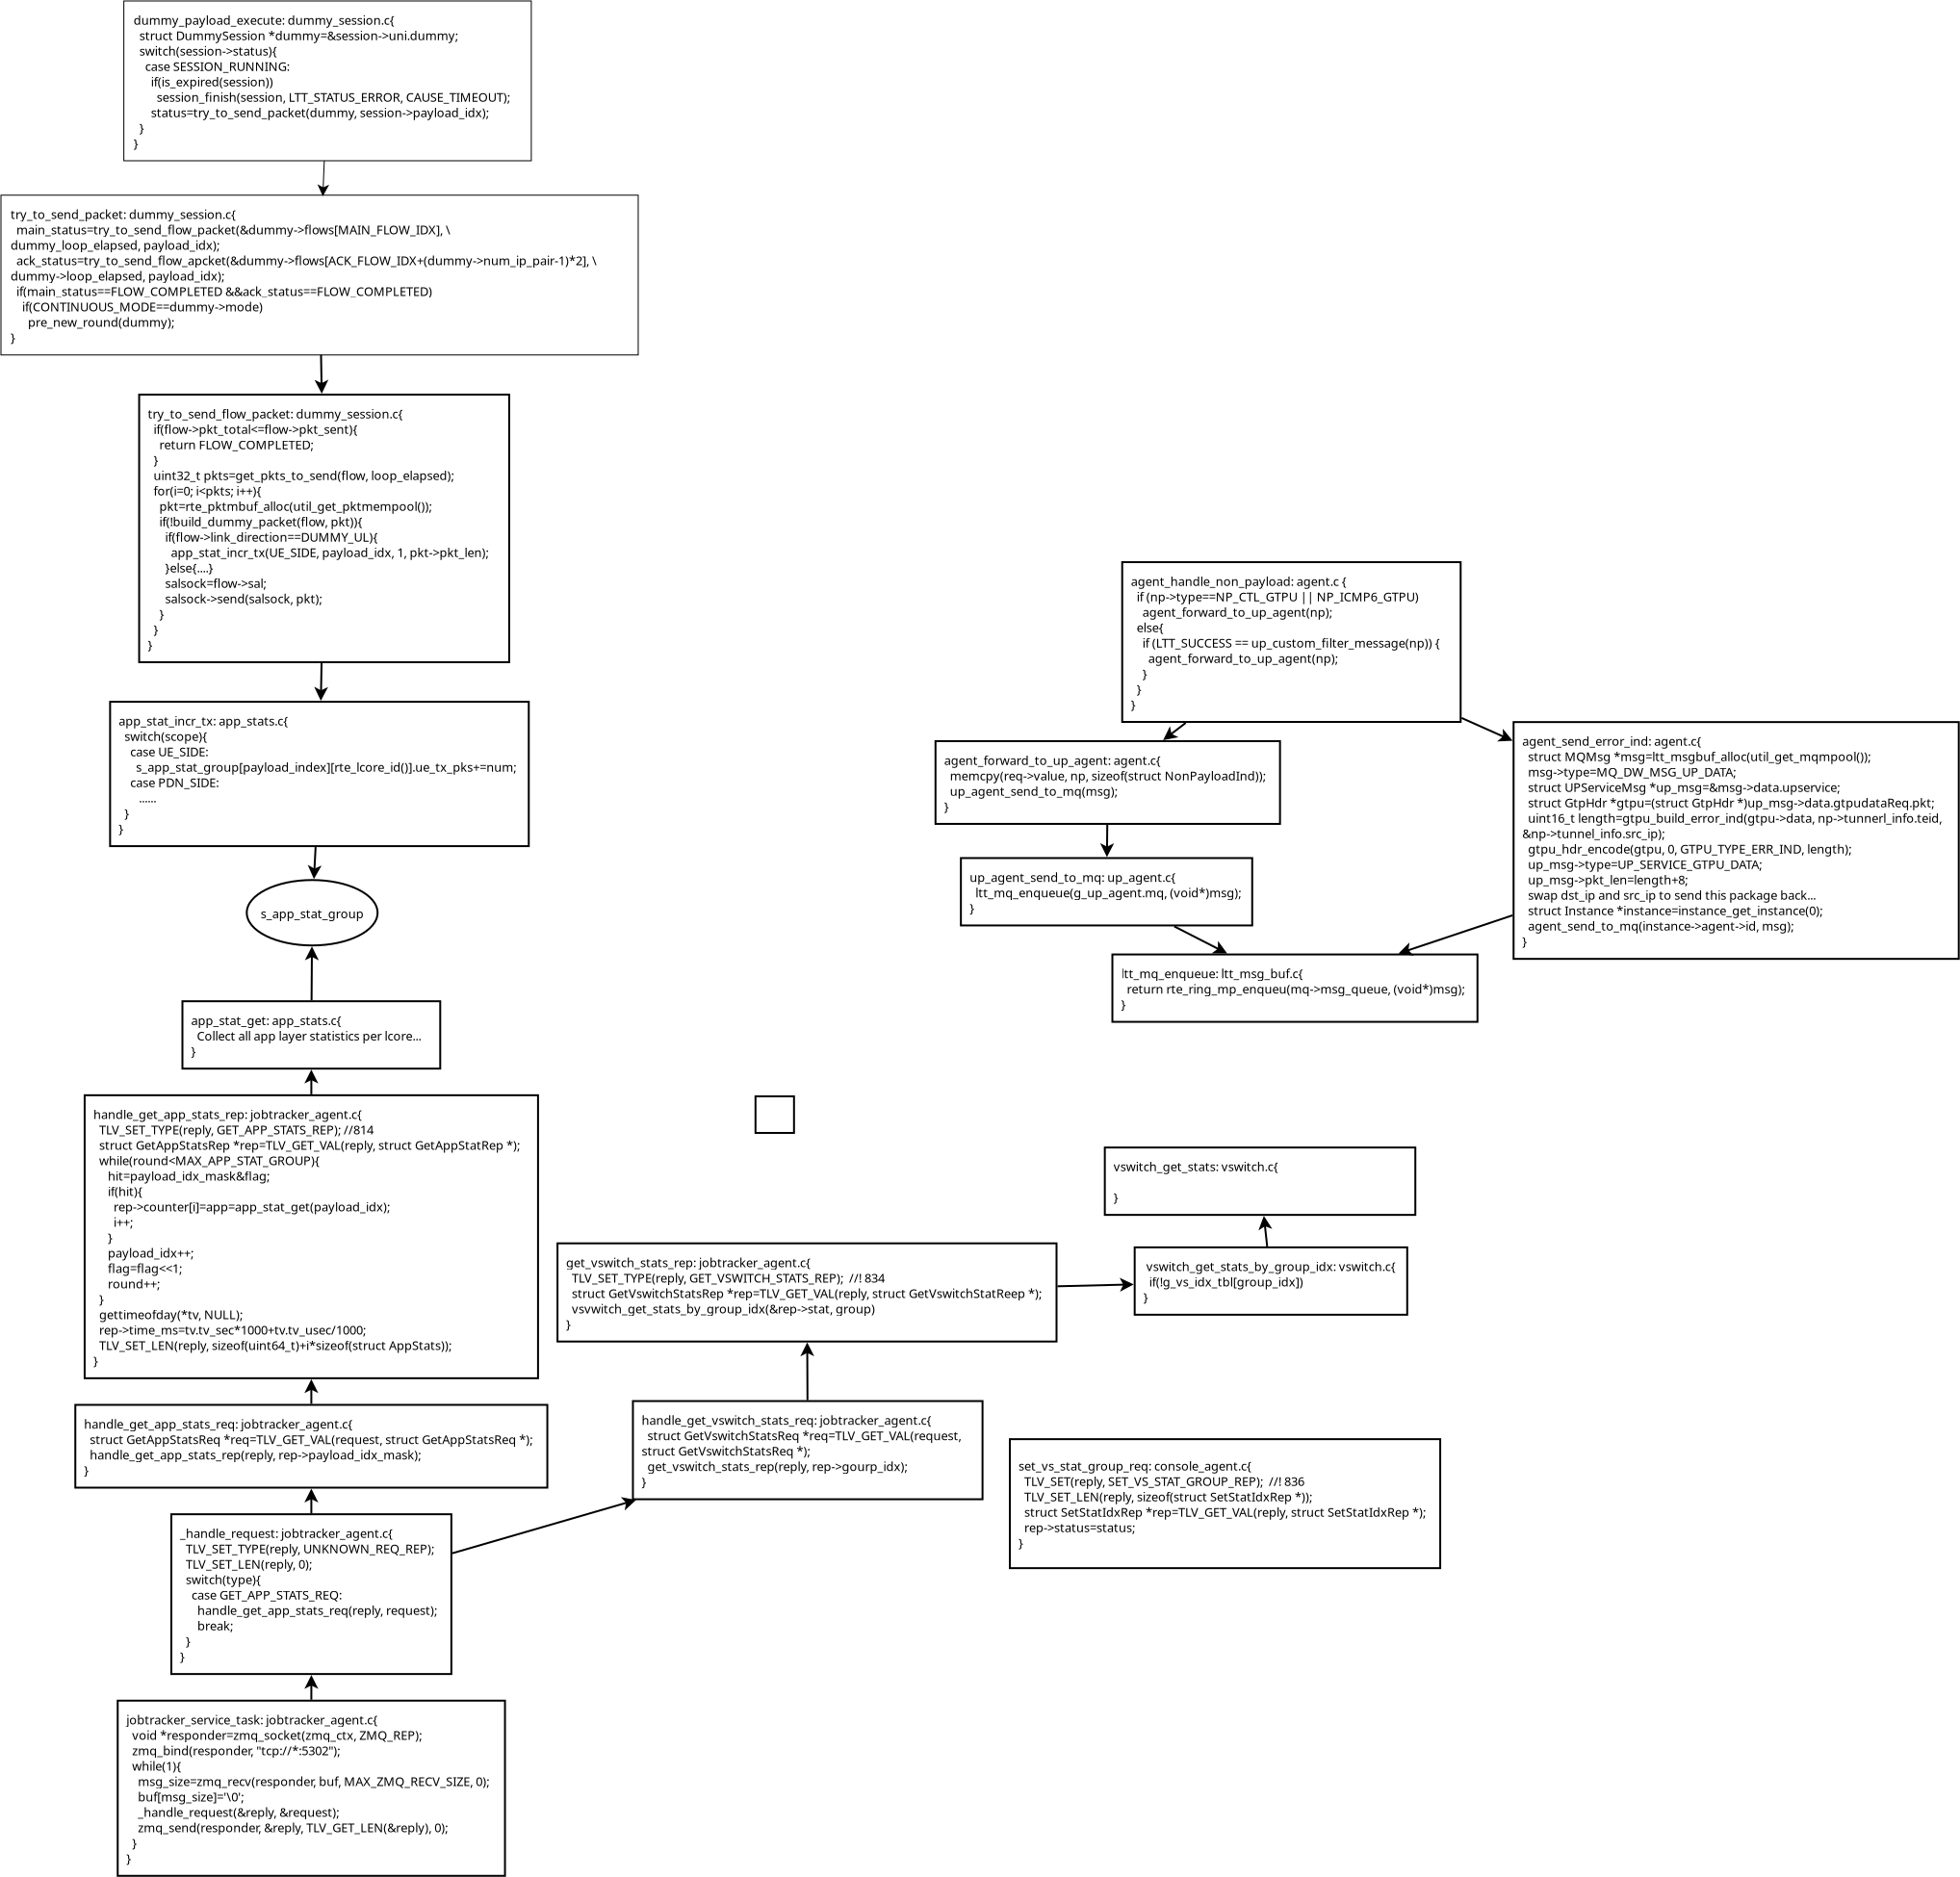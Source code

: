 <?xml version="1.0" encoding="UTF-8"?>
<dia:diagram xmlns:dia="http://www.lysator.liu.se/~alla/dia/">
  <dia:layer name="Background" visible="true" active="true">
    <dia:object type="Flowchart - Box" version="0" id="O0">
      <dia:attribute name="obj_pos">
        <dia:point val="106.946,60.176"/>
      </dia:attribute>
      <dia:attribute name="obj_bb">
        <dia:rectangle val="106.896,60.127;129.174,66.927"/>
      </dia:attribute>
      <dia:attribute name="elem_corner">
        <dia:point val="106.946,60.176"/>
      </dia:attribute>
      <dia:attribute name="elem_width">
        <dia:real val="22.178"/>
      </dia:attribute>
      <dia:attribute name="elem_height">
        <dia:real val="6.7"/>
      </dia:attribute>
      <dia:attribute name="border_width">
        <dia:real val="0.1"/>
      </dia:attribute>
      <dia:attribute name="show_background">
        <dia:boolean val="true"/>
      </dia:attribute>
      <dia:attribute name="padding">
        <dia:real val="0.5"/>
      </dia:attribute>
      <dia:attribute name="text">
        <dia:composite type="text">
          <dia:attribute name="string">
            <dia:string>#set_vs_stat_group_req: console_agent.c{
  TLV_SET(reply, SET_VS_STAT_GROUP_REP);  //! 836
  TLV_SET_LEN(reply, sizeof(struct SetStatIdxRep *));
  struct SetStatIdxRep *rep=TLV_GET_VAL(reply, struct SetStatIdxRep *);
  rep-&gt;status=status;
}#</dia:string>
          </dia:attribute>
          <dia:attribute name="font">
            <dia:font family="sans" style="0" name="Helvetica"/>
          </dia:attribute>
          <dia:attribute name="height">
            <dia:real val="0.8"/>
          </dia:attribute>
          <dia:attribute name="pos">
            <dia:point val="107.396,61.767"/>
          </dia:attribute>
          <dia:attribute name="color">
            <dia:color val="#000000"/>
          </dia:attribute>
          <dia:attribute name="alignment">
            <dia:enum val="0"/>
          </dia:attribute>
        </dia:composite>
      </dia:attribute>
    </dia:object>
    <dia:object type="Flowchart - Box" version="0" id="O1">
      <dia:attribute name="obj_pos">
        <dia:point val="83.608,50.004"/>
      </dia:attribute>
      <dia:attribute name="obj_bb">
        <dia:rectangle val="83.558,49.954;109.088,55.154"/>
      </dia:attribute>
      <dia:attribute name="elem_corner">
        <dia:point val="83.608,50.004"/>
      </dia:attribute>
      <dia:attribute name="elem_width">
        <dia:real val="25.43"/>
      </dia:attribute>
      <dia:attribute name="elem_height">
        <dia:real val="5.1"/>
      </dia:attribute>
      <dia:attribute name="border_width">
        <dia:real val="0.1"/>
      </dia:attribute>
      <dia:attribute name="show_background">
        <dia:boolean val="true"/>
      </dia:attribute>
      <dia:attribute name="padding">
        <dia:real val="0.5"/>
      </dia:attribute>
      <dia:attribute name="text">
        <dia:composite type="text">
          <dia:attribute name="string">
            <dia:string>#get_vswitch_stats_rep: jobtracker_agent.c{
  TLV_SET_TYPE(reply, GET_VSWITCH_STATS_REP);  //! 834
  struct GetVswitchStatsRep *rep=TLV_GET_VAL(reply, struct GetVswitchStatReep *);
  vsvwitch_get_stats_by_group_idx(&amp;rep-&gt;stat, group)
}#</dia:string>
          </dia:attribute>
          <dia:attribute name="font">
            <dia:font family="sans" style="0" name="Helvetica"/>
          </dia:attribute>
          <dia:attribute name="height">
            <dia:real val="0.8"/>
          </dia:attribute>
          <dia:attribute name="pos">
            <dia:point val="84.058,51.194"/>
          </dia:attribute>
          <dia:attribute name="color">
            <dia:color val="#000000"/>
          </dia:attribute>
          <dia:attribute name="alignment">
            <dia:enum val="0"/>
          </dia:attribute>
        </dia:composite>
      </dia:attribute>
    </dia:object>
    <dia:object type="Flowchart - Box" version="0" id="O2">
      <dia:attribute name="obj_pos">
        <dia:point val="133.316,22.927"/>
      </dia:attribute>
      <dia:attribute name="obj_bb">
        <dia:rectangle val="133.266,22.878;155.898,35.278"/>
      </dia:attribute>
      <dia:attribute name="elem_corner">
        <dia:point val="133.316,22.927"/>
      </dia:attribute>
      <dia:attribute name="elem_width">
        <dia:real val="22.533"/>
      </dia:attribute>
      <dia:attribute name="elem_height">
        <dia:real val="12.3"/>
      </dia:attribute>
      <dia:attribute name="border_width">
        <dia:real val="0.1"/>
      </dia:attribute>
      <dia:attribute name="show_background">
        <dia:boolean val="true"/>
      </dia:attribute>
      <dia:attribute name="padding">
        <dia:real val="0.5"/>
      </dia:attribute>
      <dia:attribute name="text">
        <dia:composite type="text">
          <dia:attribute name="string">
            <dia:string>#agent_send_error_ind: agent.c{
  struct MQMsg *msg=ltt_msgbuf_alloc(util_get_mqmpool());
  msg-&gt;type=MQ_DW_MSG_UP_DATA;
  struct UPServiceMsg *up_msg=&amp;msg-&gt;data.upservice;
  struct GtpHdr *gtpu=(struct GtpHdr *)up_msg-&gt;data.gtpudataReq.pkt;
  uint16_t length=gtpu_build_error_ind(gtpu-&gt;data, np-&gt;tunnerl_info.teid, 
&amp;np-&gt;tunnel_info.src_ip);
  gtpu_hdr_encode(gtpu, 0, GTPU_TYPE_ERR_IND, length);
  up_msg-&gt;type=UP_SERVICE_GTPU_DATA;
  up_msg-&gt;pkt_len=length+8;
  swap dst_ip and src_ip to send this package back...
  struct Instance *instance=instance_get_instance(0);
  agent_send_to_mq(instance-&gt;agent-&gt;id, msg);
}#</dia:string>
          </dia:attribute>
          <dia:attribute name="font">
            <dia:font family="sans" style="0" name="Helvetica"/>
          </dia:attribute>
          <dia:attribute name="height">
            <dia:real val="0.8"/>
          </dia:attribute>
          <dia:attribute name="pos">
            <dia:point val="133.766,24.117"/>
          </dia:attribute>
          <dia:attribute name="color">
            <dia:color val="#000000"/>
          </dia:attribute>
          <dia:attribute name="alignment">
            <dia:enum val="0"/>
          </dia:attribute>
        </dia:composite>
      </dia:attribute>
    </dia:object>
    <dia:object type="Flowchart - Box" version="0" id="O3">
      <dia:attribute name="obj_pos">
        <dia:point val="64.123,37.428"/>
      </dia:attribute>
      <dia:attribute name="obj_bb">
        <dia:rectangle val="64.073,37.379;77.083,40.978"/>
      </dia:attribute>
      <dia:attribute name="elem_corner">
        <dia:point val="64.123,37.428"/>
      </dia:attribute>
      <dia:attribute name="elem_width">
        <dia:real val="12.91"/>
      </dia:attribute>
      <dia:attribute name="elem_height">
        <dia:real val="3.5"/>
      </dia:attribute>
      <dia:attribute name="border_width">
        <dia:real val="0.1"/>
      </dia:attribute>
      <dia:attribute name="show_background">
        <dia:boolean val="true"/>
      </dia:attribute>
      <dia:attribute name="padding">
        <dia:real val="0.5"/>
      </dia:attribute>
      <dia:attribute name="text">
        <dia:composite type="text">
          <dia:attribute name="string">
            <dia:string>#app_stat_get: app_stats.c{
  Collect all app layer statistics per lcore...
}#</dia:string>
          </dia:attribute>
          <dia:attribute name="font">
            <dia:font family="sans" style="0" name="Helvetica"/>
          </dia:attribute>
          <dia:attribute name="height">
            <dia:real val="0.8"/>
          </dia:attribute>
          <dia:attribute name="pos">
            <dia:point val="64.573,38.618"/>
          </dia:attribute>
          <dia:attribute name="color">
            <dia:color val="#000000"/>
          </dia:attribute>
          <dia:attribute name="alignment">
            <dia:enum val="0"/>
          </dia:attribute>
        </dia:composite>
      </dia:attribute>
    </dia:object>
    <dia:object type="Flowchart - Box" version="0" id="O4">
      <dia:attribute name="obj_pos">
        <dia:point val="58.995,42.311"/>
      </dia:attribute>
      <dia:attribute name="obj_bb">
        <dia:rectangle val="58.945,42.261;82.212,57.061"/>
      </dia:attribute>
      <dia:attribute name="elem_corner">
        <dia:point val="58.995,42.311"/>
      </dia:attribute>
      <dia:attribute name="elem_width">
        <dia:real val="23.168"/>
      </dia:attribute>
      <dia:attribute name="elem_height">
        <dia:real val="14.7"/>
      </dia:attribute>
      <dia:attribute name="border_width">
        <dia:real val="0.1"/>
      </dia:attribute>
      <dia:attribute name="show_background">
        <dia:boolean val="true"/>
      </dia:attribute>
      <dia:attribute name="padding">
        <dia:real val="0.5"/>
      </dia:attribute>
      <dia:attribute name="text">
        <dia:composite type="text">
          <dia:attribute name="string">
            <dia:string>#handle_get_app_stats_rep: jobtracker_agent.c{
  TLV_SET_TYPE(reply, GET_APP_STATS_REP); //814
  struct GetAppStatsRep *rep=TLV_GET_VAL(reply, struct GetAppStatRep *); 
  while(round&lt;MAX_APP_STAT_GROUP){
     hit=payload_idx_mask&amp;flag;
     if(hit){
       rep-&gt;counter[i]=app=app_stat_get(payload_idx);
       i++;
     }
     payload_idx++;
     flag=flag&lt;&lt;1;
     round++;
  }
  gettimeofday(*tv, NULL);
  rep-&gt;time_ms=tv.tv_sec*1000+tv.tv_usec/1000;
  TLV_SET_LEN(reply, sizeof(uint64_t)+i*sizeof(struct AppStats));
}#</dia:string>
          </dia:attribute>
          <dia:attribute name="font">
            <dia:font family="sans" style="0" name="Helvetica"/>
          </dia:attribute>
          <dia:attribute name="height">
            <dia:real val="0.8"/>
          </dia:attribute>
          <dia:attribute name="pos">
            <dia:point val="59.445,43.501"/>
          </dia:attribute>
          <dia:attribute name="color">
            <dia:color val="#000000"/>
          </dia:attribute>
          <dia:attribute name="alignment">
            <dia:enum val="0"/>
          </dia:attribute>
        </dia:composite>
      </dia:attribute>
    </dia:object>
    <dia:object type="Standard - Line" version="0" id="O5">
      <dia:attribute name="obj_pos">
        <dia:point val="70.578,42.261"/>
      </dia:attribute>
      <dia:attribute name="obj_bb">
        <dia:rectangle val="70.216,40.867;70.94,42.311"/>
      </dia:attribute>
      <dia:attribute name="conn_endpoints">
        <dia:point val="70.578,42.261"/>
        <dia:point val="70.578,40.978"/>
      </dia:attribute>
      <dia:attribute name="numcp">
        <dia:int val="1"/>
      </dia:attribute>
      <dia:attribute name="end_arrow">
        <dia:enum val="22"/>
      </dia:attribute>
      <dia:attribute name="end_arrow_length">
        <dia:real val="0.5"/>
      </dia:attribute>
      <dia:attribute name="end_arrow_width">
        <dia:real val="0.5"/>
      </dia:attribute>
      <dia:connections>
        <dia:connection handle="0" to="O4" connection="16"/>
        <dia:connection handle="1" to="O3" connection="16"/>
      </dia:connections>
    </dia:object>
    <dia:object type="Flowchart - Box" version="0" id="O6">
      <dia:attribute name="obj_pos">
        <dia:point val="58.588,58.394"/>
      </dia:attribute>
      <dia:attribute name="obj_bb">
        <dia:rectangle val="58.538,58.343;82.618,62.743"/>
      </dia:attribute>
      <dia:attribute name="elem_corner">
        <dia:point val="58.588,58.394"/>
      </dia:attribute>
      <dia:attribute name="elem_width">
        <dia:real val="23.98"/>
      </dia:attribute>
      <dia:attribute name="elem_height">
        <dia:real val="4.3"/>
      </dia:attribute>
      <dia:attribute name="border_width">
        <dia:real val="0.1"/>
      </dia:attribute>
      <dia:attribute name="show_background">
        <dia:boolean val="true"/>
      </dia:attribute>
      <dia:attribute name="padding">
        <dia:real val="0.5"/>
      </dia:attribute>
      <dia:attribute name="text">
        <dia:composite type="text">
          <dia:attribute name="string">
            <dia:string>#handle_get_app_stats_req: jobtracker_agent.c{
  struct GetAppStatsReq *req=TLV_GET_VAL(request, struct GetAppStatsReq *);
  handle_get_app_stats_rep(reply, rep-&gt;payload_idx_mask);
}#</dia:string>
          </dia:attribute>
          <dia:attribute name="font">
            <dia:font family="sans" style="0" name="Helvetica"/>
          </dia:attribute>
          <dia:attribute name="height">
            <dia:real val="0.8"/>
          </dia:attribute>
          <dia:attribute name="pos">
            <dia:point val="59.038,59.584"/>
          </dia:attribute>
          <dia:attribute name="color">
            <dia:color val="#000000"/>
          </dia:attribute>
          <dia:attribute name="alignment">
            <dia:enum val="0"/>
          </dia:attribute>
        </dia:composite>
      </dia:attribute>
    </dia:object>
    <dia:object type="Standard - Line" version="0" id="O7">
      <dia:attribute name="obj_pos">
        <dia:point val="70.578,58.343"/>
      </dia:attribute>
      <dia:attribute name="obj_bb">
        <dia:rectangle val="70.216,56.949;70.94,58.393"/>
      </dia:attribute>
      <dia:attribute name="conn_endpoints">
        <dia:point val="70.578,58.343"/>
        <dia:point val="70.578,57.061"/>
      </dia:attribute>
      <dia:attribute name="numcp">
        <dia:int val="1"/>
      </dia:attribute>
      <dia:attribute name="end_arrow">
        <dia:enum val="22"/>
      </dia:attribute>
      <dia:attribute name="end_arrow_length">
        <dia:real val="0.5"/>
      </dia:attribute>
      <dia:attribute name="end_arrow_width">
        <dia:real val="0.5"/>
      </dia:attribute>
      <dia:connections>
        <dia:connection handle="0" to="O6" connection="16"/>
        <dia:connection handle="1" to="O4" connection="16"/>
      </dia:connections>
    </dia:object>
    <dia:object type="Flowchart - Box" version="0" id="O8">
      <dia:attribute name="obj_pos">
        <dia:point val="93.648,42.368"/>
      </dia:attribute>
      <dia:attribute name="obj_bb">
        <dia:rectangle val="93.598,42.318;95.698,44.318"/>
      </dia:attribute>
      <dia:attribute name="elem_corner">
        <dia:point val="93.648,42.368"/>
      </dia:attribute>
      <dia:attribute name="elem_width">
        <dia:real val="2"/>
      </dia:attribute>
      <dia:attribute name="elem_height">
        <dia:real val="1.9"/>
      </dia:attribute>
      <dia:attribute name="border_width">
        <dia:real val="0.1"/>
      </dia:attribute>
      <dia:attribute name="show_background">
        <dia:boolean val="true"/>
      </dia:attribute>
      <dia:attribute name="padding">
        <dia:real val="0.5"/>
      </dia:attribute>
      <dia:attribute name="text">
        <dia:composite type="text">
          <dia:attribute name="string">
            <dia:string>##</dia:string>
          </dia:attribute>
          <dia:attribute name="font">
            <dia:font family="sans" style="0" name="Helvetica"/>
          </dia:attribute>
          <dia:attribute name="height">
            <dia:real val="0.8"/>
          </dia:attribute>
          <dia:attribute name="pos">
            <dia:point val="94.098,43.558"/>
          </dia:attribute>
          <dia:attribute name="color">
            <dia:color val="#000000"/>
          </dia:attribute>
          <dia:attribute name="alignment">
            <dia:enum val="0"/>
          </dia:attribute>
        </dia:composite>
      </dia:attribute>
    </dia:object>
    <dia:object type="Flowchart - Box" version="0" id="O9">
      <dia:attribute name="obj_pos">
        <dia:point val="63.35,64.076"/>
      </dia:attribute>
      <dia:attribute name="obj_bb">
        <dia:rectangle val="63.3,64.026;77.857,72.426"/>
      </dia:attribute>
      <dia:attribute name="elem_corner">
        <dia:point val="63.35,64.076"/>
      </dia:attribute>
      <dia:attribute name="elem_width">
        <dia:real val="14.458"/>
      </dia:attribute>
      <dia:attribute name="elem_height">
        <dia:real val="8.3"/>
      </dia:attribute>
      <dia:attribute name="border_width">
        <dia:real val="0.1"/>
      </dia:attribute>
      <dia:attribute name="show_background">
        <dia:boolean val="true"/>
      </dia:attribute>
      <dia:attribute name="padding">
        <dia:real val="0.5"/>
      </dia:attribute>
      <dia:attribute name="text">
        <dia:composite type="text">
          <dia:attribute name="string">
            <dia:string>#_handle_request: jobtracker_agent.c{
  TLV_SET_TYPE(reply, UNKNOWN_REQ_REP);
  TLV_SET_LEN(reply, 0);
  switch(type){
    case GET_APP_STATS_REQ:
      handle_get_app_stats_req(reply, request);
      break;
  }
}#</dia:string>
          </dia:attribute>
          <dia:attribute name="font">
            <dia:font family="sans" style="0" name="Helvetica"/>
          </dia:attribute>
          <dia:attribute name="height">
            <dia:real val="0.8"/>
          </dia:attribute>
          <dia:attribute name="pos">
            <dia:point val="63.8,65.266"/>
          </dia:attribute>
          <dia:attribute name="color">
            <dia:color val="#000000"/>
          </dia:attribute>
          <dia:attribute name="alignment">
            <dia:enum val="0"/>
          </dia:attribute>
        </dia:composite>
      </dia:attribute>
    </dia:object>
    <dia:object type="Standard - Line" version="0" id="O10">
      <dia:attribute name="obj_pos">
        <dia:point val="70.578,64.026"/>
      </dia:attribute>
      <dia:attribute name="obj_bb">
        <dia:rectangle val="70.216,62.631;70.94,64.076"/>
      </dia:attribute>
      <dia:attribute name="conn_endpoints">
        <dia:point val="70.578,64.026"/>
        <dia:point val="70.578,62.743"/>
      </dia:attribute>
      <dia:attribute name="numcp">
        <dia:int val="1"/>
      </dia:attribute>
      <dia:attribute name="end_arrow">
        <dia:enum val="22"/>
      </dia:attribute>
      <dia:attribute name="end_arrow_length">
        <dia:real val="0.5"/>
      </dia:attribute>
      <dia:attribute name="end_arrow_width">
        <dia:real val="0.5"/>
      </dia:attribute>
      <dia:connections>
        <dia:connection handle="0" to="O9" connection="16"/>
        <dia:connection handle="1" to="O6" connection="16"/>
      </dia:connections>
    </dia:object>
    <dia:object type="Flowchart - Box" version="0" id="O11">
      <dia:attribute name="obj_pos">
        <dia:point val="60.526,73.758"/>
      </dia:attribute>
      <dia:attribute name="obj_bb">
        <dia:rectangle val="60.476,73.708;80.681,82.908"/>
      </dia:attribute>
      <dia:attribute name="elem_corner">
        <dia:point val="60.526,73.758"/>
      </dia:attribute>
      <dia:attribute name="elem_width">
        <dia:real val="20.105"/>
      </dia:attribute>
      <dia:attribute name="elem_height">
        <dia:real val="9.1"/>
      </dia:attribute>
      <dia:attribute name="border_width">
        <dia:real val="0.1"/>
      </dia:attribute>
      <dia:attribute name="show_background">
        <dia:boolean val="true"/>
      </dia:attribute>
      <dia:attribute name="padding">
        <dia:real val="0.5"/>
      </dia:attribute>
      <dia:attribute name="text">
        <dia:composite type="text">
          <dia:attribute name="string">
            <dia:string>#jobtracker_service_task: jobtracker_agent.c{
  void *responder=zmq_socket(zmq_ctx, ZMQ_REP);
  zmq_bind(responder, "tcp://*:5302");
  while(1){
    msg_size=zmq_recv(responder, buf, MAX_ZMQ_RECV_SIZE, 0);
    buf[msg_size]='\0';
    _handle_request(&amp;reply, &amp;request);
    zmq_send(responder, &amp;reply, TLV_GET_LEN(&amp;reply), 0);
  }
}#</dia:string>
          </dia:attribute>
          <dia:attribute name="font">
            <dia:font family="sans" style="0" name="Helvetica"/>
          </dia:attribute>
          <dia:attribute name="height">
            <dia:real val="0.8"/>
          </dia:attribute>
          <dia:attribute name="pos">
            <dia:point val="60.976,74.948"/>
          </dia:attribute>
          <dia:attribute name="color">
            <dia:color val="#000000"/>
          </dia:attribute>
          <dia:attribute name="alignment">
            <dia:enum val="0"/>
          </dia:attribute>
        </dia:composite>
      </dia:attribute>
    </dia:object>
    <dia:object type="Standard - Line" version="0" id="O12">
      <dia:attribute name="obj_pos">
        <dia:point val="70.578,73.709"/>
      </dia:attribute>
      <dia:attribute name="obj_bb">
        <dia:rectangle val="70.216,72.314;70.94,73.759"/>
      </dia:attribute>
      <dia:attribute name="conn_endpoints">
        <dia:point val="70.578,73.709"/>
        <dia:point val="70.578,72.426"/>
      </dia:attribute>
      <dia:attribute name="numcp">
        <dia:int val="1"/>
      </dia:attribute>
      <dia:attribute name="end_arrow">
        <dia:enum val="22"/>
      </dia:attribute>
      <dia:attribute name="end_arrow_length">
        <dia:real val="0.5"/>
      </dia:attribute>
      <dia:attribute name="end_arrow_width">
        <dia:real val="0.5"/>
      </dia:attribute>
      <dia:connections>
        <dia:connection handle="0" to="O11" connection="16"/>
        <dia:connection handle="1" to="O9" connection="16"/>
      </dia:connections>
    </dia:object>
    <dia:object type="Flowchart - Box" version="0" id="O13">
      <dia:attribute name="obj_pos">
        <dia:point val="87.281,58.197"/>
      </dia:attribute>
      <dia:attribute name="obj_bb">
        <dia:rectangle val="87.231,58.147;105.489,63.347"/>
      </dia:attribute>
      <dia:attribute name="elem_corner">
        <dia:point val="87.281,58.197"/>
      </dia:attribute>
      <dia:attribute name="elem_width">
        <dia:real val="18.158"/>
      </dia:attribute>
      <dia:attribute name="elem_height">
        <dia:real val="5.1"/>
      </dia:attribute>
      <dia:attribute name="border_width">
        <dia:real val="0.1"/>
      </dia:attribute>
      <dia:attribute name="show_background">
        <dia:boolean val="true"/>
      </dia:attribute>
      <dia:attribute name="padding">
        <dia:real val="0.5"/>
      </dia:attribute>
      <dia:attribute name="text">
        <dia:composite type="text">
          <dia:attribute name="string">
            <dia:string>#handle_get_vswitch_stats_req: jobtracker_agent.c{
  struct GetVswitchStatsReq *req=TLV_GET_VAL(request, 
struct GetVswitchStatsReq *);
  get_vswitch_stats_rep(reply, rep-&gt;gourp_idx);
}#</dia:string>
          </dia:attribute>
          <dia:attribute name="font">
            <dia:font family="sans" style="0" name="Helvetica"/>
          </dia:attribute>
          <dia:attribute name="height">
            <dia:real val="0.8"/>
          </dia:attribute>
          <dia:attribute name="pos">
            <dia:point val="87.731,59.387"/>
          </dia:attribute>
          <dia:attribute name="color">
            <dia:color val="#000000"/>
          </dia:attribute>
          <dia:attribute name="alignment">
            <dia:enum val="0"/>
          </dia:attribute>
        </dia:composite>
      </dia:attribute>
    </dia:object>
    <dia:object type="Standard - Line" version="0" id="O14">
      <dia:attribute name="obj_pos">
        <dia:point val="96.348,58.15"/>
      </dia:attribute>
      <dia:attribute name="obj_bb">
        <dia:rectangle val="95.975,55.038;96.699,58.201"/>
      </dia:attribute>
      <dia:attribute name="conn_endpoints">
        <dia:point val="96.348,58.15"/>
        <dia:point val="96.334,55.15"/>
      </dia:attribute>
      <dia:attribute name="numcp">
        <dia:int val="1"/>
      </dia:attribute>
      <dia:attribute name="end_arrow">
        <dia:enum val="22"/>
      </dia:attribute>
      <dia:attribute name="end_arrow_length">
        <dia:real val="0.5"/>
      </dia:attribute>
      <dia:attribute name="end_arrow_width">
        <dia:real val="0.5"/>
      </dia:attribute>
      <dia:connections>
        <dia:connection handle="0" to="O13" connection="16"/>
        <dia:connection handle="1" to="O1" connection="16"/>
      </dia:connections>
    </dia:object>
    <dia:object type="Standard - Line" version="0" id="O15">
      <dia:attribute name="obj_pos">
        <dia:point val="77.856,66.115"/>
      </dia:attribute>
      <dia:attribute name="obj_bb">
        <dia:rectangle val="77.794,63.155;87.554,66.177"/>
      </dia:attribute>
      <dia:attribute name="conn_endpoints">
        <dia:point val="77.856,66.115"/>
        <dia:point val="87.447,63.332"/>
      </dia:attribute>
      <dia:attribute name="numcp">
        <dia:int val="1"/>
      </dia:attribute>
      <dia:attribute name="end_arrow">
        <dia:enum val="22"/>
      </dia:attribute>
      <dia:attribute name="end_arrow_length">
        <dia:real val="0.5"/>
      </dia:attribute>
      <dia:attribute name="end_arrow_width">
        <dia:real val="0.5"/>
      </dia:attribute>
      <dia:connections>
        <dia:connection handle="0" to="O9" connection="16"/>
        <dia:connection handle="1" to="O13" connection="16"/>
      </dia:connections>
    </dia:object>
    <dia:object type="Flowchart - Ellipse" version="0" id="O16">
      <dia:attribute name="obj_pos">
        <dia:point val="67.304,31.172"/>
      </dia:attribute>
      <dia:attribute name="obj_bb">
        <dia:rectangle val="67.254,31.122;73.99,34.539"/>
      </dia:attribute>
      <dia:attribute name="elem_corner">
        <dia:point val="67.304,31.172"/>
      </dia:attribute>
      <dia:attribute name="elem_width">
        <dia:real val="6.635"/>
      </dia:attribute>
      <dia:attribute name="elem_height">
        <dia:real val="3.318"/>
      </dia:attribute>
      <dia:attribute name="show_background">
        <dia:boolean val="true"/>
      </dia:attribute>
      <dia:attribute name="padding">
        <dia:real val="0.354"/>
      </dia:attribute>
      <dia:attribute name="text">
        <dia:composite type="text">
          <dia:attribute name="string">
            <dia:string>#s_app_stat_group#</dia:string>
          </dia:attribute>
          <dia:attribute name="font">
            <dia:font family="sans" style="0" name="Helvetica"/>
          </dia:attribute>
          <dia:attribute name="height">
            <dia:real val="0.8"/>
          </dia:attribute>
          <dia:attribute name="pos">
            <dia:point val="70.622,33.071"/>
          </dia:attribute>
          <dia:attribute name="color">
            <dia:color val="#000000"/>
          </dia:attribute>
          <dia:attribute name="alignment">
            <dia:enum val="1"/>
          </dia:attribute>
        </dia:composite>
      </dia:attribute>
    </dia:object>
    <dia:object type="Standard - Line" version="0" id="O17">
      <dia:attribute name="obj_pos">
        <dia:point val="70.591,37.379"/>
      </dia:attribute>
      <dia:attribute name="obj_bb">
        <dia:rectangle val="70.244,34.428;70.968,37.43"/>
      </dia:attribute>
      <dia:attribute name="conn_endpoints">
        <dia:point val="70.591,37.379"/>
        <dia:point val="70.61,34.539"/>
      </dia:attribute>
      <dia:attribute name="numcp">
        <dia:int val="1"/>
      </dia:attribute>
      <dia:attribute name="end_arrow">
        <dia:enum val="22"/>
      </dia:attribute>
      <dia:attribute name="end_arrow_length">
        <dia:real val="0.5"/>
      </dia:attribute>
      <dia:attribute name="end_arrow_width">
        <dia:real val="0.5"/>
      </dia:attribute>
      <dia:connections>
        <dia:connection handle="0" to="O3" connection="16"/>
        <dia:connection handle="1" to="O16" connection="16"/>
      </dia:connections>
    </dia:object>
    <dia:object type="Flowchart - Box" version="0" id="O18">
      <dia:attribute name="obj_pos">
        <dia:point val="60.129,21.872"/>
      </dia:attribute>
      <dia:attribute name="obj_bb">
        <dia:rectangle val="60.079,21.822;81.919,29.422"/>
      </dia:attribute>
      <dia:attribute name="elem_corner">
        <dia:point val="60.129,21.872"/>
      </dia:attribute>
      <dia:attribute name="elem_width">
        <dia:real val="21.74"/>
      </dia:attribute>
      <dia:attribute name="elem_height">
        <dia:real val="7.5"/>
      </dia:attribute>
      <dia:attribute name="border_width">
        <dia:real val="0.1"/>
      </dia:attribute>
      <dia:attribute name="show_background">
        <dia:boolean val="true"/>
      </dia:attribute>
      <dia:attribute name="padding">
        <dia:real val="0.5"/>
      </dia:attribute>
      <dia:attribute name="text">
        <dia:composite type="text">
          <dia:attribute name="string">
            <dia:string>#app_stat_incr_tx: app_stats.c{
  switch(scope){
    case UE_SIDE:
      s_app_stat_group[payload_index][rte_lcore_id()].ue_tx_pks+=num;
    case PDN_SIDE:
       ......
  }
}#</dia:string>
          </dia:attribute>
          <dia:attribute name="font">
            <dia:font family="sans" style="0" name="Helvetica"/>
          </dia:attribute>
          <dia:attribute name="height">
            <dia:real val="0.8"/>
          </dia:attribute>
          <dia:attribute name="pos">
            <dia:point val="60.579,23.062"/>
          </dia:attribute>
          <dia:attribute name="color">
            <dia:color val="#000000"/>
          </dia:attribute>
          <dia:attribute name="alignment">
            <dia:enum val="0"/>
          </dia:attribute>
        </dia:composite>
      </dia:attribute>
    </dia:object>
    <dia:object type="Standard - Line" version="0" id="O19">
      <dia:attribute name="obj_pos">
        <dia:point val="70.8,29.422"/>
      </dia:attribute>
      <dia:attribute name="obj_bb">
        <dia:rectangle val="70.382,29.37;71.105,31.234"/>
      </dia:attribute>
      <dia:attribute name="conn_endpoints">
        <dia:point val="70.8,29.422"/>
        <dia:point val="70.711,31.123"/>
      </dia:attribute>
      <dia:attribute name="numcp">
        <dia:int val="1"/>
      </dia:attribute>
      <dia:attribute name="end_arrow">
        <dia:enum val="22"/>
      </dia:attribute>
      <dia:attribute name="end_arrow_length">
        <dia:real val="0.5"/>
      </dia:attribute>
      <dia:attribute name="end_arrow_width">
        <dia:real val="0.5"/>
      </dia:attribute>
      <dia:connections>
        <dia:connection handle="0" to="O18" connection="16"/>
        <dia:connection handle="1" to="O16" connection="16"/>
      </dia:connections>
    </dia:object>
    <dia:object type="Flowchart - Box" version="0" id="O20">
      <dia:attribute name="obj_pos">
        <dia:point val="61.636,5.916"/>
      </dia:attribute>
      <dia:attribute name="obj_bb">
        <dia:rectangle val="61.586,5.866;80.903,19.866"/>
      </dia:attribute>
      <dia:attribute name="elem_corner">
        <dia:point val="61.636,5.916"/>
      </dia:attribute>
      <dia:attribute name="elem_width">
        <dia:real val="19.218"/>
      </dia:attribute>
      <dia:attribute name="elem_height">
        <dia:real val="13.9"/>
      </dia:attribute>
      <dia:attribute name="border_width">
        <dia:real val="0.1"/>
      </dia:attribute>
      <dia:attribute name="show_background">
        <dia:boolean val="true"/>
      </dia:attribute>
      <dia:attribute name="padding">
        <dia:real val="0.5"/>
      </dia:attribute>
      <dia:attribute name="text">
        <dia:composite type="text">
          <dia:attribute name="string">
            <dia:string>#try_to_send_flow_packet: dummy_session.c{
  if(flow-&gt;pkt_total&lt;=flow-&gt;pkt_sent){
    return FLOW_COMPLETED;
  }
  uint32_t pkts=get_pkts_to_send(flow, loop_elapsed);
  for(i=0; i&lt;pkts; i++){
    pkt=rte_pktmbuf_alloc(util_get_pktmempool());
    if(!build_dummy_packet(flow, pkt)){
      if(flow-&gt;link_direction==DUMMY_UL){
        app_stat_incr_tx(UE_SIDE, payload_idx, 1, pkt-&gt;pkt_len);
      }else{....}
      salsock=flow-&gt;sal;
      salsock-&gt;send(salsock, pkt);
    }
  }
}#</dia:string>
          </dia:attribute>
          <dia:attribute name="font">
            <dia:font family="sans" style="0" name="Helvetica"/>
          </dia:attribute>
          <dia:attribute name="height">
            <dia:real val="0.8"/>
          </dia:attribute>
          <dia:attribute name="pos">
            <dia:point val="62.086,7.106"/>
          </dia:attribute>
          <dia:attribute name="color">
            <dia:color val="#000000"/>
          </dia:attribute>
          <dia:attribute name="alignment">
            <dia:enum val="0"/>
          </dia:attribute>
        </dia:composite>
      </dia:attribute>
    </dia:object>
    <dia:object type="Standard - Line" version="0" id="O21">
      <dia:attribute name="obj_pos">
        <dia:point val="71.11,19.855"/>
      </dia:attribute>
      <dia:attribute name="obj_bb">
        <dia:rectangle val="70.722,19.804;71.446,21.934"/>
      </dia:attribute>
      <dia:attribute name="conn_endpoints">
        <dia:point val="71.11,19.855"/>
        <dia:point val="71.072,21.822"/>
      </dia:attribute>
      <dia:attribute name="numcp">
        <dia:int val="1"/>
      </dia:attribute>
      <dia:attribute name="end_arrow">
        <dia:enum val="22"/>
      </dia:attribute>
      <dia:attribute name="end_arrow_length">
        <dia:real val="0.5"/>
      </dia:attribute>
      <dia:attribute name="end_arrow_width">
        <dia:real val="0.5"/>
      </dia:attribute>
      <dia:connections>
        <dia:connection handle="0" to="O20" connection="16"/>
        <dia:connection handle="1" to="O18" connection="16"/>
      </dia:connections>
    </dia:object>
    <dia:object type="Flowchart - Box" version="0" id="O22">
      <dia:attribute name="obj_pos">
        <dia:point val="113.342,50.212"/>
      </dia:attribute>
      <dia:attribute name="obj_bb">
        <dia:rectangle val="113.292,50.162;127.547,53.762"/>
      </dia:attribute>
      <dia:attribute name="elem_corner">
        <dia:point val="113.342,50.212"/>
      </dia:attribute>
      <dia:attribute name="elem_width">
        <dia:real val="14.155"/>
      </dia:attribute>
      <dia:attribute name="elem_height">
        <dia:real val="3.5"/>
      </dia:attribute>
      <dia:attribute name="border_width">
        <dia:real val="0.1"/>
      </dia:attribute>
      <dia:attribute name="show_background">
        <dia:boolean val="true"/>
      </dia:attribute>
      <dia:attribute name="padding">
        <dia:real val="0.5"/>
      </dia:attribute>
      <dia:attribute name="text">
        <dia:composite type="text">
          <dia:attribute name="string">
            <dia:string># vswitch_get_stats_by_group_idx: vswitch.c{
  if(!g_vs_idx_tbl[group_idx])
}#</dia:string>
          </dia:attribute>
          <dia:attribute name="font">
            <dia:font family="sans" style="0" name="Helvetica"/>
          </dia:attribute>
          <dia:attribute name="height">
            <dia:real val="0.8"/>
          </dia:attribute>
          <dia:attribute name="pos">
            <dia:point val="113.792,51.402"/>
          </dia:attribute>
          <dia:attribute name="color">
            <dia:color val="#000000"/>
          </dia:attribute>
          <dia:attribute name="alignment">
            <dia:enum val="0"/>
          </dia:attribute>
        </dia:composite>
      </dia:attribute>
    </dia:object>
    <dia:object type="Standard - Line" version="0" id="O23">
      <dia:attribute name="obj_pos">
        <dia:point val="109.088,52.24"/>
      </dia:attribute>
      <dia:attribute name="obj_bb">
        <dia:rectangle val="109.037,51.79;113.404,52.514"/>
      </dia:attribute>
      <dia:attribute name="conn_endpoints">
        <dia:point val="109.088,52.24"/>
        <dia:point val="113.292,52.137"/>
      </dia:attribute>
      <dia:attribute name="numcp">
        <dia:int val="1"/>
      </dia:attribute>
      <dia:attribute name="end_arrow">
        <dia:enum val="22"/>
      </dia:attribute>
      <dia:attribute name="end_arrow_length">
        <dia:real val="0.5"/>
      </dia:attribute>
      <dia:attribute name="end_arrow_width">
        <dia:real val="0.5"/>
      </dia:attribute>
      <dia:connections>
        <dia:connection handle="0" to="O1" connection="16"/>
        <dia:connection handle="1" to="O22" connection="16"/>
      </dia:connections>
    </dia:object>
    <dia:object type="Flowchart - Box" version="0" id="O24">
      <dia:attribute name="obj_pos">
        <dia:point val="112.694,14.62"/>
      </dia:attribute>
      <dia:attribute name="obj_bb">
        <dia:rectangle val="112.644,14.57;130.322,22.971"/>
      </dia:attribute>
      <dia:attribute name="elem_corner">
        <dia:point val="112.694,14.62"/>
      </dia:attribute>
      <dia:attribute name="elem_width">
        <dia:real val="17.578"/>
      </dia:attribute>
      <dia:attribute name="elem_height">
        <dia:real val="8.3"/>
      </dia:attribute>
      <dia:attribute name="border_width">
        <dia:real val="0.1"/>
      </dia:attribute>
      <dia:attribute name="show_background">
        <dia:boolean val="true"/>
      </dia:attribute>
      <dia:attribute name="padding">
        <dia:real val="0.5"/>
      </dia:attribute>
      <dia:attribute name="text">
        <dia:composite type="text">
          <dia:attribute name="string">
            <dia:string>#agent_handle_non_payload: agent.c {
  if (np-&gt;type==NP_CTL_GTPU || NP_ICMP6_GTPU)
    agent_forward_to_up_agent(np);
  else{
    if (LTT_SUCCESS == up_custom_filter_message(np)) {
      agent_forward_to_up_agent(np);     
    }
  }
}#</dia:string>
          </dia:attribute>
          <dia:attribute name="font">
            <dia:font family="sans" style="0" name="Helvetica"/>
          </dia:attribute>
          <dia:attribute name="height">
            <dia:real val="0.8"/>
          </dia:attribute>
          <dia:attribute name="pos">
            <dia:point val="113.144,15.81"/>
          </dia:attribute>
          <dia:attribute name="color">
            <dia:color val="#000000"/>
          </dia:attribute>
          <dia:attribute name="alignment">
            <dia:enum val="0"/>
          </dia:attribute>
        </dia:composite>
      </dia:attribute>
    </dia:object>
    <dia:object type="Flowchart - Box" version="0" id="O25">
      <dia:attribute name="obj_pos">
        <dia:point val="103.247,23.916"/>
      </dia:attribute>
      <dia:attribute name="obj_bb">
        <dia:rectangle val="103.197,23.866;120.69,28.265"/>
      </dia:attribute>
      <dia:attribute name="elem_corner">
        <dia:point val="103.247,23.916"/>
      </dia:attribute>
      <dia:attribute name="elem_width">
        <dia:real val="17.393"/>
      </dia:attribute>
      <dia:attribute name="elem_height">
        <dia:real val="4.3"/>
      </dia:attribute>
      <dia:attribute name="border_width">
        <dia:real val="0.1"/>
      </dia:attribute>
      <dia:attribute name="show_background">
        <dia:boolean val="true"/>
      </dia:attribute>
      <dia:attribute name="padding">
        <dia:real val="0.5"/>
      </dia:attribute>
      <dia:attribute name="text">
        <dia:composite type="text">
          <dia:attribute name="string">
            <dia:string>#agent_forward_to_up_agent: agent.c{
  memcpy(req-&gt;value, np, sizeof(struct NonPayloadInd));
  up_agent_send_to_mq(msg);
}#</dia:string>
          </dia:attribute>
          <dia:attribute name="font">
            <dia:font family="sans" style="0" name="Helvetica"/>
          </dia:attribute>
          <dia:attribute name="height">
            <dia:real val="0.8"/>
          </dia:attribute>
          <dia:attribute name="pos">
            <dia:point val="103.697,25.105"/>
          </dia:attribute>
          <dia:attribute name="color">
            <dia:color val="#000000"/>
          </dia:attribute>
          <dia:attribute name="alignment">
            <dia:enum val="0"/>
          </dia:attribute>
        </dia:composite>
      </dia:attribute>
    </dia:object>
    <dia:object type="Standard - Line" version="0" id="O26">
      <dia:attribute name="obj_pos">
        <dia:point val="115.991,22.971"/>
      </dia:attribute>
      <dia:attribute name="obj_bb">
        <dia:rectangle val="114.731,22.9;116.061,23.936"/>
      </dia:attribute>
      <dia:attribute name="conn_endpoints">
        <dia:point val="115.991,22.971"/>
        <dia:point val="114.82,23.866"/>
      </dia:attribute>
      <dia:attribute name="numcp">
        <dia:int val="1"/>
      </dia:attribute>
      <dia:attribute name="end_arrow">
        <dia:enum val="22"/>
      </dia:attribute>
      <dia:attribute name="end_arrow_length">
        <dia:real val="0.5"/>
      </dia:attribute>
      <dia:attribute name="end_arrow_width">
        <dia:real val="0.5"/>
      </dia:attribute>
      <dia:connections>
        <dia:connection handle="0" to="O24" connection="16"/>
        <dia:connection handle="1" to="O25" connection="16"/>
      </dia:connections>
    </dia:object>
    <dia:object type="Flowchart - Box" version="0" id="O27">
      <dia:attribute name="obj_pos">
        <dia:point val="104.427,29.991"/>
      </dia:attribute>
      <dia:attribute name="obj_bb">
        <dia:rectangle val="104.377,29.941;119.385,33.541"/>
      </dia:attribute>
      <dia:attribute name="elem_corner">
        <dia:point val="104.427,29.991"/>
      </dia:attribute>
      <dia:attribute name="elem_width">
        <dia:real val="14.908"/>
      </dia:attribute>
      <dia:attribute name="elem_height">
        <dia:real val="3.5"/>
      </dia:attribute>
      <dia:attribute name="border_width">
        <dia:real val="0.1"/>
      </dia:attribute>
      <dia:attribute name="show_background">
        <dia:boolean val="true"/>
      </dia:attribute>
      <dia:attribute name="padding">
        <dia:real val="0.5"/>
      </dia:attribute>
      <dia:attribute name="text">
        <dia:composite type="text">
          <dia:attribute name="string">
            <dia:string>#up_agent_send_to_mq: up_agent.c{
  ltt_mq_enqueue(g_up_agent.mq, (void*)msg);
}#</dia:string>
          </dia:attribute>
          <dia:attribute name="font">
            <dia:font family="sans" style="0" name="Helvetica"/>
          </dia:attribute>
          <dia:attribute name="height">
            <dia:real val="0.8"/>
          </dia:attribute>
          <dia:attribute name="pos">
            <dia:point val="104.877,31.18"/>
          </dia:attribute>
          <dia:attribute name="color">
            <dia:color val="#000000"/>
          </dia:attribute>
          <dia:attribute name="alignment">
            <dia:enum val="0"/>
          </dia:attribute>
        </dia:composite>
      </dia:attribute>
    </dia:object>
    <dia:object type="Standard - Line" version="0" id="O28">
      <dia:attribute name="obj_pos">
        <dia:point val="111.919,28.263"/>
      </dia:attribute>
      <dia:attribute name="obj_bb">
        <dia:rectangle val="111.546,28.212;112.269,30.052"/>
      </dia:attribute>
      <dia:attribute name="conn_endpoints">
        <dia:point val="111.919,28.263"/>
        <dia:point val="111.901,29.94"/>
      </dia:attribute>
      <dia:attribute name="numcp">
        <dia:int val="1"/>
      </dia:attribute>
      <dia:attribute name="end_arrow">
        <dia:enum val="22"/>
      </dia:attribute>
      <dia:attribute name="end_arrow_length">
        <dia:real val="0.5"/>
      </dia:attribute>
      <dia:attribute name="end_arrow_width">
        <dia:real val="0.5"/>
      </dia:attribute>
      <dia:connections>
        <dia:connection handle="0" to="O25" connection="16"/>
        <dia:connection handle="1" to="O27" connection="16"/>
      </dia:connections>
    </dia:object>
    <dia:object type="Flowchart - Box" version="0" id="O29">
      <dia:attribute name="obj_pos">
        <dia:point val="112.411,34.998"/>
      </dia:attribute>
      <dia:attribute name="obj_bb">
        <dia:rectangle val="112.361,34.949;130.969,38.548"/>
      </dia:attribute>
      <dia:attribute name="elem_corner">
        <dia:point val="112.411,34.998"/>
      </dia:attribute>
      <dia:attribute name="elem_width">
        <dia:real val="18.508"/>
      </dia:attribute>
      <dia:attribute name="elem_height">
        <dia:real val="3.5"/>
      </dia:attribute>
      <dia:attribute name="border_width">
        <dia:real val="0.1"/>
      </dia:attribute>
      <dia:attribute name="show_background">
        <dia:boolean val="true"/>
      </dia:attribute>
      <dia:attribute name="padding">
        <dia:real val="0.5"/>
      </dia:attribute>
      <dia:attribute name="text">
        <dia:composite type="text">
          <dia:attribute name="string">
            <dia:string>#ltt_mq_enqueue: ltt_msg_buf.c{
  return rte_ring_mp_enqueu(mq-&gt;msg_queue, (void*)msg);
}#</dia:string>
          </dia:attribute>
          <dia:attribute name="font">
            <dia:font family="sans" style="0" name="Helvetica"/>
          </dia:attribute>
          <dia:attribute name="height">
            <dia:real val="0.8"/>
          </dia:attribute>
          <dia:attribute name="pos">
            <dia:point val="112.861,36.188"/>
          </dia:attribute>
          <dia:attribute name="color">
            <dia:color val="#000000"/>
          </dia:attribute>
          <dia:attribute name="alignment">
            <dia:enum val="0"/>
          </dia:attribute>
        </dia:composite>
      </dia:attribute>
    </dia:object>
    <dia:object type="Standard - Line" version="0" id="O30">
      <dia:attribute name="obj_pos">
        <dia:point val="115.398,33.541"/>
      </dia:attribute>
      <dia:attribute name="obj_bb">
        <dia:rectangle val="115.331,33.474;118.247,35.018"/>
      </dia:attribute>
      <dia:attribute name="conn_endpoints">
        <dia:point val="115.398,33.541"/>
        <dia:point val="118.148,34.948"/>
      </dia:attribute>
      <dia:attribute name="numcp">
        <dia:int val="1"/>
      </dia:attribute>
      <dia:attribute name="end_arrow">
        <dia:enum val="22"/>
      </dia:attribute>
      <dia:attribute name="end_arrow_length">
        <dia:real val="0.5"/>
      </dia:attribute>
      <dia:attribute name="end_arrow_width">
        <dia:real val="0.5"/>
      </dia:attribute>
      <dia:connections>
        <dia:connection handle="0" to="O27" connection="16"/>
        <dia:connection handle="1" to="O29" connection="16"/>
      </dia:connections>
    </dia:object>
    <dia:object type="Standard - Line" version="0" id="O31">
      <dia:attribute name="obj_pos">
        <dia:point val="130.322,22.714"/>
      </dia:attribute>
      <dia:attribute name="obj_bb">
        <dia:rectangle val="130.256,22.648;133.368,24.123"/>
      </dia:attribute>
      <dia:attribute name="conn_endpoints">
        <dia:point val="130.322,22.714"/>
        <dia:point val="133.266,24.028"/>
      </dia:attribute>
      <dia:attribute name="numcp">
        <dia:int val="1"/>
      </dia:attribute>
      <dia:attribute name="end_arrow">
        <dia:enum val="22"/>
      </dia:attribute>
      <dia:attribute name="end_arrow_length">
        <dia:real val="0.5"/>
      </dia:attribute>
      <dia:attribute name="end_arrow_width">
        <dia:real val="0.5"/>
      </dia:attribute>
      <dia:connections>
        <dia:connection handle="0" to="O24" connection="16"/>
        <dia:connection handle="1" to="O2" connection="16"/>
      </dia:connections>
    </dia:object>
    <dia:object type="Standard - Line" version="0" id="O32">
      <dia:attribute name="obj_pos">
        <dia:point val="133.266,32.865"/>
      </dia:attribute>
      <dia:attribute name="obj_bb">
        <dia:rectangle val="126.937,32.802;133.329,35.097"/>
      </dia:attribute>
      <dia:attribute name="conn_endpoints">
        <dia:point val="133.266,32.865"/>
        <dia:point val="127.043,34.948"/>
      </dia:attribute>
      <dia:attribute name="numcp">
        <dia:int val="1"/>
      </dia:attribute>
      <dia:attribute name="end_arrow">
        <dia:enum val="22"/>
      </dia:attribute>
      <dia:attribute name="end_arrow_length">
        <dia:real val="0.5"/>
      </dia:attribute>
      <dia:attribute name="end_arrow_width">
        <dia:real val="0.5"/>
      </dia:attribute>
      <dia:connections>
        <dia:connection handle="0" to="O2" connection="16"/>
        <dia:connection handle="1" to="O29" connection="16"/>
      </dia:connections>
    </dia:object>
    <dia:object type="Flowchart - Box" version="0" id="O33">
      <dia:attribute name="obj_pos">
        <dia:point val="60.84,-14.531"/>
      </dia:attribute>
      <dia:attribute name="obj_bb">
        <dia:rectangle val="60.84,-14.531;82.002,-6.231"/>
      </dia:attribute>
      <dia:attribute name="elem_corner">
        <dia:point val="60.84,-14.531"/>
      </dia:attribute>
      <dia:attribute name="elem_width">
        <dia:real val="21.163"/>
      </dia:attribute>
      <dia:attribute name="elem_height">
        <dia:real val="8.3"/>
      </dia:attribute>
      <dia:attribute name="border_width">
        <dia:real val="1.175e-038"/>
      </dia:attribute>
      <dia:attribute name="show_background">
        <dia:boolean val="true"/>
      </dia:attribute>
      <dia:attribute name="padding">
        <dia:real val="0.5"/>
      </dia:attribute>
      <dia:attribute name="text">
        <dia:composite type="text">
          <dia:attribute name="string">
            <dia:string>#dummy_payload_execute: dummy_session.c{
  struct DummySession *dummy=&amp;session-&gt;uni.dummy;
  switch(session-&gt;status){
    case SESSION_RUNNING:
      if(is_expired(session))
        session_finish(session, LTT_STATUS_ERROR, CAUSE_TIMEOUT);
      status=try_to_send_packet(dummy, session-&gt;payload_idx);
  }
}#</dia:string>
          </dia:attribute>
          <dia:attribute name="font">
            <dia:font family="sans" style="0" name="Helvetica"/>
          </dia:attribute>
          <dia:attribute name="height">
            <dia:real val="0.8"/>
          </dia:attribute>
          <dia:attribute name="pos">
            <dia:point val="61.34,-13.341"/>
          </dia:attribute>
          <dia:attribute name="color">
            <dia:color val="#000000"/>
          </dia:attribute>
          <dia:attribute name="alignment">
            <dia:enum val="0"/>
          </dia:attribute>
        </dia:composite>
      </dia:attribute>
    </dia:object>
    <dia:object type="Flowchart - Box" version="0" id="O34">
      <dia:attribute name="obj_pos">
        <dia:point val="54.458,-4.443"/>
      </dia:attribute>
      <dia:attribute name="obj_bb">
        <dia:rectangle val="54.458,-4.443;87.555,3.857"/>
      </dia:attribute>
      <dia:attribute name="elem_corner">
        <dia:point val="54.458,-4.443"/>
      </dia:attribute>
      <dia:attribute name="elem_width">
        <dia:real val="33.098"/>
      </dia:attribute>
      <dia:attribute name="elem_height">
        <dia:real val="8.3"/>
      </dia:attribute>
      <dia:attribute name="border_width">
        <dia:real val="1.175e-038"/>
      </dia:attribute>
      <dia:attribute name="show_background">
        <dia:boolean val="true"/>
      </dia:attribute>
      <dia:attribute name="padding">
        <dia:real val="0.5"/>
      </dia:attribute>
      <dia:attribute name="text">
        <dia:composite type="text">
          <dia:attribute name="string">
            <dia:string>#try_to_send_packet: dummy_session.c{
  main_status=try_to_send_flow_packet(&amp;dummy-&gt;flows[MAIN_FLOW_IDX], \
dummy_loop_elapsed, payload_idx);
  ack_status=try_to_send_flow_apcket(&amp;dummy-&gt;flows[ACK_FLOW_IDX+(dummy-&gt;num_ip_pair-1)*2], \
dummy-&gt;loop_elapsed, payload_idx);
  if(main_status==FLOW_COMPLETED &amp;&amp;ack_status==FLOW_COMPLETED)
    if(CONTINUOUS_MODE==dummy-&gt;mode)
      pre_new_round(dummy);
}#</dia:string>
          </dia:attribute>
          <dia:attribute name="font">
            <dia:font family="sans" style="0" name="Helvetica"/>
          </dia:attribute>
          <dia:attribute name="height">
            <dia:real val="0.8"/>
          </dia:attribute>
          <dia:attribute name="pos">
            <dia:point val="54.958,-3.253"/>
          </dia:attribute>
          <dia:attribute name="color">
            <dia:color val="#000000"/>
          </dia:attribute>
          <dia:attribute name="alignment">
            <dia:enum val="0"/>
          </dia:attribute>
        </dia:composite>
      </dia:attribute>
    </dia:object>
    <dia:object type="Standard - Line" version="0" id="O35">
      <dia:attribute name="obj_pos">
        <dia:point val="71.251,-6.232"/>
      </dia:attribute>
      <dia:attribute name="obj_bb">
        <dia:rectangle val="70.948,-6.232;71.447,-4.442"/>
      </dia:attribute>
      <dia:attribute name="conn_endpoints">
        <dia:point val="71.251,-6.232"/>
        <dia:point val="71.177,-4.442"/>
      </dia:attribute>
      <dia:attribute name="numcp">
        <dia:int val="1"/>
      </dia:attribute>
      <dia:attribute name="line_width">
        <dia:real val="1.175e-038"/>
      </dia:attribute>
      <dia:attribute name="end_arrow">
        <dia:enum val="22"/>
      </dia:attribute>
      <dia:attribute name="end_arrow_length">
        <dia:real val="0.5"/>
      </dia:attribute>
      <dia:attribute name="end_arrow_width">
        <dia:real val="0.5"/>
      </dia:attribute>
      <dia:connections>
        <dia:connection handle="0" to="O33" connection="16"/>
        <dia:connection handle="1" to="O34" connection="16"/>
      </dia:connections>
    </dia:object>
    <dia:object type="Standard - Line" version="0" id="O36">
      <dia:attribute name="obj_pos">
        <dia:point val="71.082,3.852"/>
      </dia:attribute>
      <dia:attribute name="obj_bb">
        <dia:rectangle val="70.745,3.801;71.469,5.979"/>
      </dia:attribute>
      <dia:attribute name="conn_endpoints">
        <dia:point val="71.082,3.852"/>
        <dia:point val="71.118,5.868"/>
      </dia:attribute>
      <dia:attribute name="numcp">
        <dia:int val="1"/>
      </dia:attribute>
      <dia:attribute name="end_arrow">
        <dia:enum val="22"/>
      </dia:attribute>
      <dia:attribute name="end_arrow_length">
        <dia:real val="0.5"/>
      </dia:attribute>
      <dia:attribute name="end_arrow_width">
        <dia:real val="0.5"/>
      </dia:attribute>
      <dia:connections>
        <dia:connection handle="0" to="O34" connection="16"/>
        <dia:connection handle="1" to="O20" connection="16"/>
      </dia:connections>
    </dia:object>
    <dia:object type="Standard - Text" version="1" id="O37">
      <dia:attribute name="obj_pos">
        <dia:point val="115.623,-10.111"/>
      </dia:attribute>
      <dia:attribute name="obj_bb">
        <dia:rectangle val="115.604,-10.77;115.623,-9.94"/>
      </dia:attribute>
      <dia:attribute name="text">
        <dia:composite type="text">
          <dia:attribute name="string">
            <dia:string>##</dia:string>
          </dia:attribute>
          <dia:attribute name="font">
            <dia:font family="sans" style="0" name="Helvetica"/>
          </dia:attribute>
          <dia:attribute name="height">
            <dia:real val="0.8"/>
          </dia:attribute>
          <dia:attribute name="pos">
            <dia:point val="115.623,-10.111"/>
          </dia:attribute>
          <dia:attribute name="color">
            <dia:color val="#000000"/>
          </dia:attribute>
          <dia:attribute name="alignment">
            <dia:enum val="0"/>
          </dia:attribute>
        </dia:composite>
      </dia:attribute>
      <dia:attribute name="valign">
        <dia:enum val="3"/>
      </dia:attribute>
    </dia:object>
    <dia:object type="Flowchart - Box" version="0" id="O38">
      <dia:attribute name="obj_pos">
        <dia:point val="111.791,45.026"/>
      </dia:attribute>
      <dia:attribute name="obj_bb">
        <dia:rectangle val="111.741,44.976;127.968,48.576"/>
      </dia:attribute>
      <dia:attribute name="elem_corner">
        <dia:point val="111.791,45.026"/>
      </dia:attribute>
      <dia:attribute name="elem_width">
        <dia:real val="16.128"/>
      </dia:attribute>
      <dia:attribute name="elem_height">
        <dia:real val="3.5"/>
      </dia:attribute>
      <dia:attribute name="border_width">
        <dia:real val="0.1"/>
      </dia:attribute>
      <dia:attribute name="show_background">
        <dia:boolean val="true"/>
      </dia:attribute>
      <dia:attribute name="padding">
        <dia:real val="0.5"/>
      </dia:attribute>
      <dia:attribute name="text">
        <dia:composite type="text">
          <dia:attribute name="string">
            <dia:string>#vswitch_get_stats: vswitch.c{
  
}#</dia:string>
          </dia:attribute>
          <dia:attribute name="font">
            <dia:font family="sans" style="0" name="Helvetica"/>
          </dia:attribute>
          <dia:attribute name="height">
            <dia:real val="0.8"/>
          </dia:attribute>
          <dia:attribute name="pos">
            <dia:point val="112.241,46.216"/>
          </dia:attribute>
          <dia:attribute name="color">
            <dia:color val="#000000"/>
          </dia:attribute>
          <dia:attribute name="alignment">
            <dia:enum val="0"/>
          </dia:attribute>
        </dia:composite>
      </dia:attribute>
    </dia:object>
    <dia:object type="Standard - Line" version="0" id="O39">
      <dia:attribute name="obj_pos">
        <dia:point val="120.223,50.163"/>
      </dia:attribute>
      <dia:attribute name="obj_bb">
        <dia:rectangle val="119.757,48.464;120.476,50.218"/>
      </dia:attribute>
      <dia:attribute name="conn_endpoints">
        <dia:point val="120.223,50.163"/>
        <dia:point val="120.05,48.575"/>
      </dia:attribute>
      <dia:attribute name="numcp">
        <dia:int val="1"/>
      </dia:attribute>
      <dia:attribute name="end_arrow">
        <dia:enum val="22"/>
      </dia:attribute>
      <dia:attribute name="end_arrow_length">
        <dia:real val="0.5"/>
      </dia:attribute>
      <dia:attribute name="end_arrow_width">
        <dia:real val="0.5"/>
      </dia:attribute>
      <dia:connections>
        <dia:connection handle="0" to="O22" connection="16"/>
        <dia:connection handle="1" to="O38" connection="16"/>
      </dia:connections>
    </dia:object>
  </dia:layer>
</dia:diagram>
